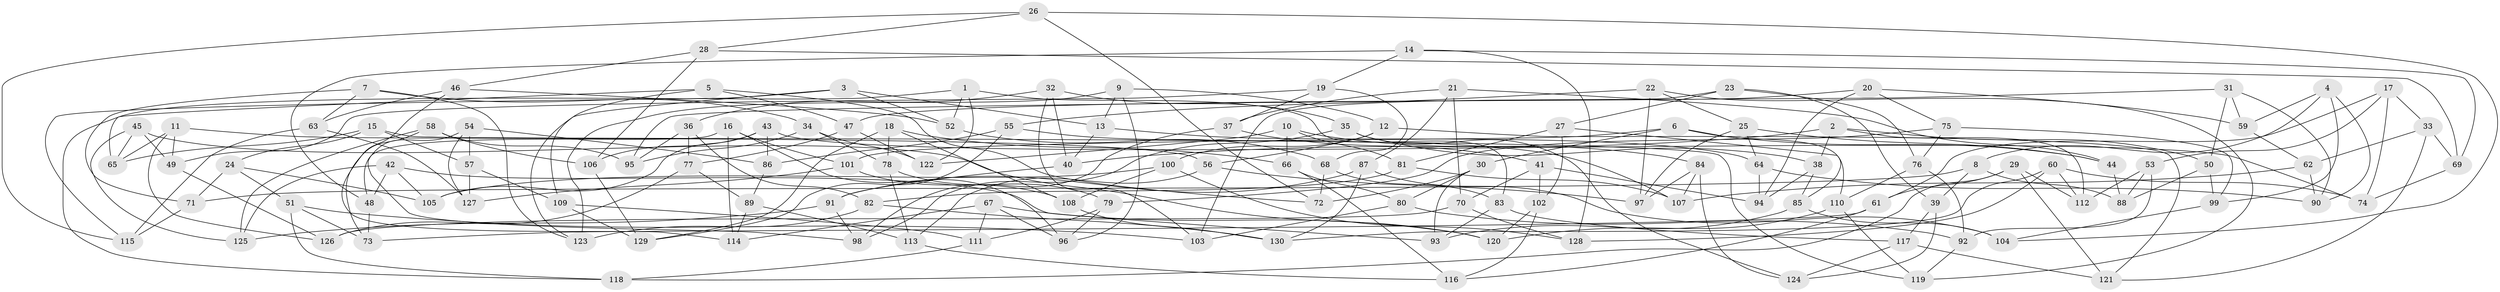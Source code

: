 // Generated by graph-tools (version 1.1) at 2025/27/03/09/25 03:27:02]
// undirected, 130 vertices, 260 edges
graph export_dot {
graph [start="1"]
  node [color=gray90,style=filled];
  1;
  2;
  3;
  4;
  5;
  6;
  7;
  8;
  9;
  10;
  11;
  12;
  13;
  14;
  15;
  16;
  17;
  18;
  19;
  20;
  21;
  22;
  23;
  24;
  25;
  26;
  27;
  28;
  29;
  30;
  31;
  32;
  33;
  34;
  35;
  36;
  37;
  38;
  39;
  40;
  41;
  42;
  43;
  44;
  45;
  46;
  47;
  48;
  49;
  50;
  51;
  52;
  53;
  54;
  55;
  56;
  57;
  58;
  59;
  60;
  61;
  62;
  63;
  64;
  65;
  66;
  67;
  68;
  69;
  70;
  71;
  72;
  73;
  74;
  75;
  76;
  77;
  78;
  79;
  80;
  81;
  82;
  83;
  84;
  85;
  86;
  87;
  88;
  89;
  90;
  91;
  92;
  93;
  94;
  95;
  96;
  97;
  98;
  99;
  100;
  101;
  102;
  103;
  104;
  105;
  106;
  107;
  108;
  109;
  110;
  111;
  112;
  113;
  114;
  115;
  116;
  117;
  118;
  119;
  120;
  121;
  122;
  123;
  124;
  125;
  126;
  127;
  128;
  129;
  130;
  1 -- 122;
  1 -- 83;
  1 -- 118;
  1 -- 52;
  2 -- 40;
  2 -- 50;
  2 -- 112;
  2 -- 38;
  3 -- 13;
  3 -- 52;
  3 -- 115;
  3 -- 123;
  4 -- 59;
  4 -- 99;
  4 -- 90;
  4 -- 8;
  5 -- 65;
  5 -- 47;
  5 -- 109;
  5 -- 72;
  6 -- 101;
  6 -- 30;
  6 -- 85;
  6 -- 44;
  7 -- 71;
  7 -- 34;
  7 -- 123;
  7 -- 63;
  8 -- 88;
  8 -- 39;
  8 -- 71;
  9 -- 96;
  9 -- 13;
  9 -- 123;
  9 -- 12;
  10 -- 84;
  10 -- 66;
  10 -- 81;
  10 -- 122;
  11 -- 126;
  11 -- 65;
  11 -- 56;
  11 -- 49;
  12 -- 121;
  12 -- 100;
  12 -- 56;
  13 -- 64;
  13 -- 40;
  14 -- 19;
  14 -- 48;
  14 -- 69;
  14 -- 128;
  15 -- 65;
  15 -- 57;
  15 -- 24;
  15 -- 119;
  16 -- 48;
  16 -- 96;
  16 -- 101;
  16 -- 114;
  17 -- 74;
  17 -- 33;
  17 -- 61;
  17 -- 53;
  18 -- 66;
  18 -- 78;
  18 -- 108;
  18 -- 129;
  19 -- 68;
  19 -- 49;
  19 -- 37;
  20 -- 75;
  20 -- 47;
  20 -- 59;
  20 -- 94;
  21 -- 44;
  21 -- 87;
  21 -- 37;
  21 -- 70;
  22 -- 25;
  22 -- 97;
  22 -- 119;
  22 -- 55;
  23 -- 76;
  23 -- 39;
  23 -- 103;
  23 -- 27;
  24 -- 71;
  24 -- 105;
  24 -- 51;
  25 -- 44;
  25 -- 64;
  25 -- 97;
  26 -- 115;
  26 -- 104;
  26 -- 28;
  26 -- 72;
  27 -- 81;
  27 -- 110;
  27 -- 102;
  28 -- 46;
  28 -- 106;
  28 -- 69;
  29 -- 112;
  29 -- 61;
  29 -- 121;
  29 -- 118;
  30 -- 80;
  30 -- 72;
  30 -- 93;
  31 -- 59;
  31 -- 95;
  31 -- 50;
  31 -- 90;
  32 -- 35;
  32 -- 40;
  32 -- 103;
  32 -- 36;
  33 -- 62;
  33 -- 69;
  33 -- 121;
  34 -- 78;
  34 -- 122;
  34 -- 95;
  35 -- 38;
  35 -- 98;
  35 -- 124;
  36 -- 77;
  36 -- 95;
  36 -- 82;
  37 -- 98;
  37 -- 41;
  38 -- 85;
  38 -- 94;
  39 -- 117;
  39 -- 124;
  40 -- 91;
  41 -- 102;
  41 -- 70;
  41 -- 94;
  42 -- 105;
  42 -- 48;
  42 -- 125;
  42 -- 93;
  43 -- 86;
  43 -- 106;
  43 -- 105;
  43 -- 74;
  44 -- 88;
  45 -- 49;
  45 -- 120;
  45 -- 125;
  45 -- 65;
  46 -- 63;
  46 -- 114;
  46 -- 52;
  47 -- 77;
  47 -- 122;
  48 -- 73;
  49 -- 126;
  50 -- 99;
  50 -- 88;
  51 -- 73;
  51 -- 103;
  51 -- 118;
  52 -- 68;
  53 -- 92;
  53 -- 112;
  53 -- 88;
  54 -- 57;
  54 -- 98;
  54 -- 127;
  54 -- 86;
  55 -- 129;
  55 -- 107;
  55 -- 86;
  56 -- 113;
  56 -- 97;
  57 -- 109;
  57 -- 127;
  58 -- 95;
  58 -- 73;
  58 -- 106;
  58 -- 125;
  59 -- 62;
  60 -- 130;
  60 -- 128;
  60 -- 74;
  60 -- 112;
  61 -- 116;
  61 -- 73;
  62 -- 90;
  62 -- 107;
  63 -- 127;
  63 -- 115;
  64 -- 90;
  64 -- 94;
  66 -- 80;
  66 -- 116;
  67 -- 120;
  67 -- 111;
  67 -- 96;
  67 -- 114;
  68 -- 72;
  68 -- 83;
  69 -- 74;
  70 -- 128;
  70 -- 126;
  71 -- 115;
  75 -- 79;
  75 -- 76;
  75 -- 99;
  76 -- 92;
  76 -- 110;
  77 -- 126;
  77 -- 89;
  78 -- 79;
  78 -- 113;
  79 -- 111;
  79 -- 96;
  80 -- 103;
  80 -- 92;
  81 -- 82;
  81 -- 107;
  82 -- 123;
  82 -- 130;
  83 -- 93;
  83 -- 117;
  84 -- 97;
  84 -- 124;
  84 -- 107;
  85 -- 93;
  85 -- 104;
  86 -- 89;
  87 -- 130;
  87 -- 91;
  87 -- 104;
  89 -- 113;
  89 -- 114;
  91 -- 125;
  91 -- 98;
  92 -- 119;
  99 -- 104;
  100 -- 128;
  100 -- 105;
  100 -- 108;
  101 -- 127;
  101 -- 108;
  102 -- 120;
  102 -- 116;
  106 -- 129;
  108 -- 130;
  109 -- 129;
  109 -- 111;
  110 -- 119;
  110 -- 120;
  111 -- 118;
  113 -- 116;
  117 -- 121;
  117 -- 124;
}
